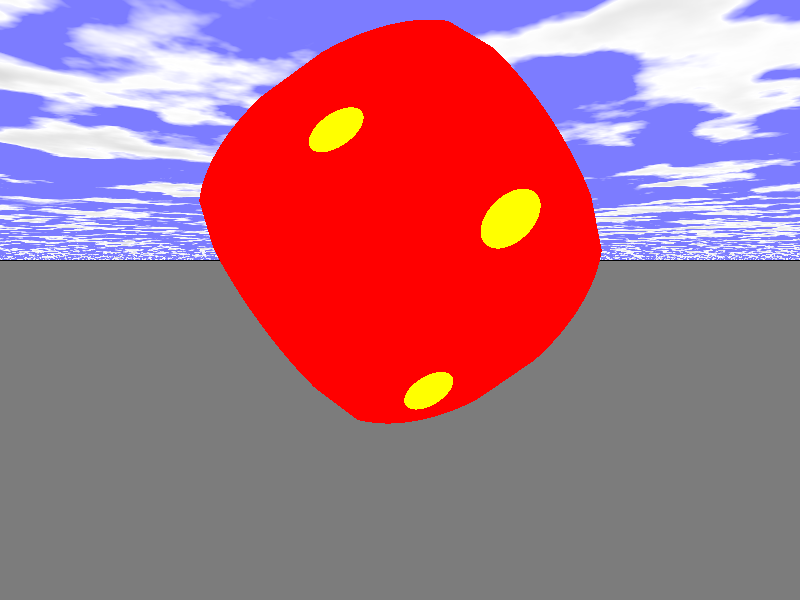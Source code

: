 
    // PoVRay 3.7 Scene File " ... .pov"
// author:  ...
// date:    ...
//--------------------------------------------------------------------------
#version 3.7;
global_settings{ assumed_gamma 1.0 }
#default{ finish{ ambient 0.1 diffuse 0.9 }} 
//--------------------------------------------------------------------------
#include "colors.inc"
#include "textures.inc"
#include "glass.inc"
#include "metals.inc"
#include "golds.inc"
#include "stones.inc"
#include "woods.inc"
#include "shapes.inc"
#include "shapes2.inc"
#include "functions.inc"
#include "math.inc"
#include "transforms.inc"


//This scene was imported from within POVRay
// --------------------------- camera --------------------------------------
#declare Camera_0 = camera {/*ultra_wide_angle*/ angle 75      // front view
                            location  <0.0 , 2.5 ,-8.0>
                            right     x*image_width/image_height
                            look_at   <0.0 , 1.9 , 0.0>}
#declare Camera_1 = camera {/*ultra_wide_angle*/ angle 90   // diagonal view
                            location  <2.0 , 2.5 ,-3.0>
                            right     x*image_width/image_height
                            look_at   <0.0 , 1.0 , 0.0>}
#declare Camera_2 = camera {/*ultra_wide_angle*/ angle 90 // right side view
                            location  <3.0 , 1.0 , 0.0>
                            right     x*image_width/image_height
                            look_at   <0.0 , 1.0 , 0.0>}
#declare Camera_3 = camera {/*ultra_wide_angle*/ angle 90        // top view
                            location  <0.0 , 3.0 ,-0.001>
                            right     x*image_width/image_height
                            look_at   <0.0 , 1.0 , 0.0>}
camera{Camera_0}
// sun ---------------------------------------------------------------------
light_source{<1500,2500,-2500> color White}
// sky ---------------------------------------------------------------------
plane{<0,1,0>,1 hollow  
       texture{pigment{ bozo turbulence 0.85 scale 1.0 translate<5,0,0>
                        color_map { [0.5 rgb <0.20, 0.20, 1.0>]
                                    [0.6 rgb <1,1,1>]
                                    [1.0 rgb <0.5,0.5,0.5>]}
                       }
               finish {ambient 1 diffuse 0} }      
       scale 10000}
//------------------------------
fog{distance 300000 color White}
// sea ---------------------------------------------------------------------
plane{<0,1,0>, 0 
       texture{Polished_Chrome
               normal { crackle 0.15 scale <0.35,0.25,0.25> turbulence 0.5 } 
               finish { reflection 0.60 }}}

//--------------------------------------------------------------------------
//---------------------------- objects in scene ----------------------------
//--------------------------------------------------------------------------
    
//block
#declare b = box {
    <0,0,0>,
    <4,4,4>
    pigment {Red}
}
  
// sphere for cutting corners
#declare s = sphere {
    <2,2,2>,2.88
    pigment { Red }
}

//cut the corners
#declare base = intersection{

    object {b}
    object {s}
}
   
//number 1
#declare face_1 = sphere {
     <2,4.1,2> 0.4
     pigment{ Yellow }
}

//number 2
#declare face_2 = union {
  sphere {
       <1,1,-0.1> 0.4
       pigment{ Yellow }
  }
  sphere {
       <3,3,-0.1> 0.4
       pigment{ Yellow }
  }
}

//number 3
#declare face_3 = union {
  sphere {
       <4.1,1,1> 0.4
       pigment{ Yellow }
  }
  sphere {
       <4.1,2,2> 0.4
       pigment{ Yellow }
  }
  sphere {
        <4.1,3,3> 0.4
        pigment{ Yellow }
  }
}

//number 4
#declare face_4 = union {
  sphere {
       <-0.1,1,1> 0.4
       pigment{ Yellow }
  }
  sphere {
       <-0.1,1,3> 0.4
       pigment{ Yellow }
  }
  sphere {
        <-.1,3,1> 0.4
        pigment{ Yellow }
  }
  sphere {
       <-0.1,3,3> 0.4
       pigment{ Yellow }
  }
}

//number 5
#declare face_5 = union {
  sphere {
       <1,1,4.1> 0.4
       pigment{ Yellow }
  }
  sphere {
       <1,3,4.1> 0.4
       pigment{ Yellow }
  }
  sphere {
        <2,2,4.1> 0.4
        pigment{ Yellow }
  }
  sphere {
       <3,1,4.1> 0.4
       pigment{ Yellow }
  }
  sphere {
       <3,3,4.1> 0.4
       pigment{ Yellow }
  }
}

//number 6
#declare face_6 = union{
    sphere {
         <1,-0.1,1> 0.4
         pigment{ Yellow }
    }
    sphere {
          <1,-0.1,3> 0.4
          pigment{ Yellow }
    }
    sphere {
         <2,-0.1,1> 0.4
         pigment{ Yellow }
    }
    sphere {
         <2,-0.1,3> 0.4
         pigment{ Yellow }
    }
    sphere {
         <3,-0.1,1> 0.4
         pigment{ Yellow }
    }
    sphere {
         <3,-0.1,3> 0.4
         pigment{ Yellow }
    }
}
          
//indent the sides with their numbers          
#declare dice = difference {
    difference {
        difference {
            difference {
                difference {
                    difference {
                        object { base }
                        object { face_6 }
                    }
                    object { face_5 }
                }
                object { face_4 }
            }
            object { face_3 }
        }
        object { face_2 }
    }
    object { face_1 }
    rotate <-45,0,35> 
}

// orientate and position
object { 
    dice
    rotate <0,clock, 0> 
    translate <0,-.5,0>
}
